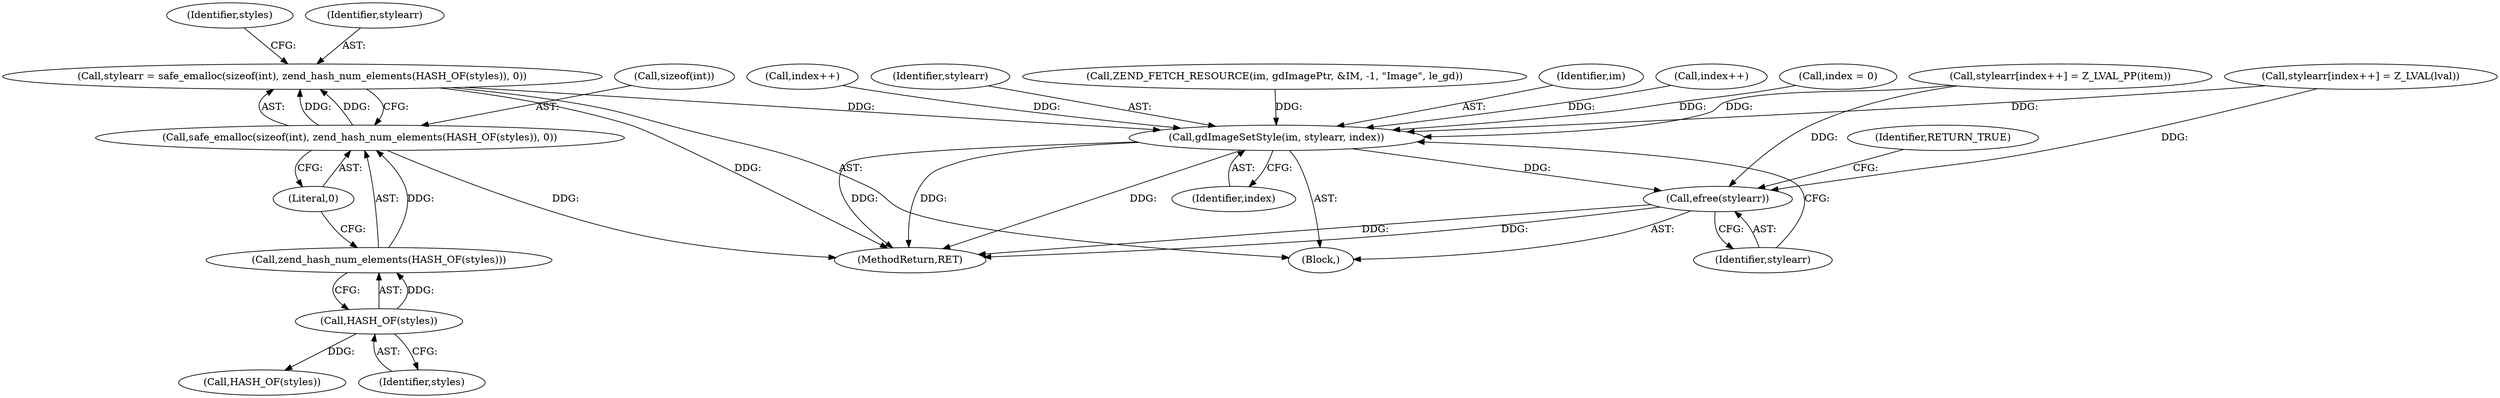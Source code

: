 digraph "0_php-src_2938329ce19cb8c4197dec146c3ec887c6f61d01@API" {
"1000121" [label="(Call,stylearr = safe_emalloc(sizeof(int), zend_hash_num_elements(HASH_OF(styles)), 0))"];
"1000123" [label="(Call,safe_emalloc(sizeof(int), zend_hash_num_elements(HASH_OF(styles)), 0))"];
"1000126" [label="(Call,zend_hash_num_elements(HASH_OF(styles)))"];
"1000127" [label="(Call,HASH_OF(styles))"];
"1000194" [label="(Call,gdImageSetStyle(im, stylearr, index))"];
"1000198" [label="(Call,efree(stylearr))"];
"1000121" [label="(Call,stylearr = safe_emalloc(sizeof(int), zend_hash_num_elements(HASH_OF(styles)), 0))"];
"1000200" [label="(Identifier,RETURN_TRUE)"];
"1000190" [label="(Call,index++)"];
"1000199" [label="(Identifier,stylearr)"];
"1000197" [label="(Identifier,index)"];
"1000196" [label="(Identifier,stylearr)"];
"1000112" [label="(Call,ZEND_FETCH_RESOURCE(im, gdImagePtr, &IM, -1, \"Image\", le_gd))"];
"1000132" [label="(Identifier,styles)"];
"1000198" [label="(Call,efree(stylearr))"];
"1000195" [label="(Identifier,im)"];
"1000123" [label="(Call,safe_emalloc(sizeof(int), zend_hash_num_elements(HASH_OF(styles)), 0))"];
"1000131" [label="(Call,HASH_OF(styles))"];
"1000124" [label="(Call,sizeof(int))"];
"1000129" [label="(Literal,0)"];
"1000201" [label="(MethodReturn,RET)"];
"1000128" [label="(Identifier,styles)"];
"1000178" [label="(Call,stylearr[index++] = Z_LVAL(lval))"];
"1000127" [label="(Call,HASH_OF(styles))"];
"1000181" [label="(Call,index++)"];
"1000136" [label="(Call,index = 0)"];
"1000126" [label="(Call,zend_hash_num_elements(HASH_OF(styles)))"];
"1000103" [label="(Block,)"];
"1000187" [label="(Call,stylearr[index++] = Z_LVAL_PP(item))"];
"1000122" [label="(Identifier,stylearr)"];
"1000194" [label="(Call,gdImageSetStyle(im, stylearr, index))"];
"1000121" -> "1000103"  [label="AST: "];
"1000121" -> "1000123"  [label="CFG: "];
"1000122" -> "1000121"  [label="AST: "];
"1000123" -> "1000121"  [label="AST: "];
"1000132" -> "1000121"  [label="CFG: "];
"1000121" -> "1000201"  [label="DDG: "];
"1000123" -> "1000121"  [label="DDG: "];
"1000123" -> "1000121"  [label="DDG: "];
"1000121" -> "1000194"  [label="DDG: "];
"1000123" -> "1000129"  [label="CFG: "];
"1000124" -> "1000123"  [label="AST: "];
"1000126" -> "1000123"  [label="AST: "];
"1000129" -> "1000123"  [label="AST: "];
"1000123" -> "1000201"  [label="DDG: "];
"1000126" -> "1000123"  [label="DDG: "];
"1000126" -> "1000127"  [label="CFG: "];
"1000127" -> "1000126"  [label="AST: "];
"1000129" -> "1000126"  [label="CFG: "];
"1000127" -> "1000126"  [label="DDG: "];
"1000127" -> "1000128"  [label="CFG: "];
"1000128" -> "1000127"  [label="AST: "];
"1000127" -> "1000131"  [label="DDG: "];
"1000194" -> "1000103"  [label="AST: "];
"1000194" -> "1000197"  [label="CFG: "];
"1000195" -> "1000194"  [label="AST: "];
"1000196" -> "1000194"  [label="AST: "];
"1000197" -> "1000194"  [label="AST: "];
"1000199" -> "1000194"  [label="CFG: "];
"1000194" -> "1000201"  [label="DDG: "];
"1000194" -> "1000201"  [label="DDG: "];
"1000194" -> "1000201"  [label="DDG: "];
"1000112" -> "1000194"  [label="DDG: "];
"1000187" -> "1000194"  [label="DDG: "];
"1000178" -> "1000194"  [label="DDG: "];
"1000181" -> "1000194"  [label="DDG: "];
"1000190" -> "1000194"  [label="DDG: "];
"1000136" -> "1000194"  [label="DDG: "];
"1000194" -> "1000198"  [label="DDG: "];
"1000198" -> "1000103"  [label="AST: "];
"1000198" -> "1000199"  [label="CFG: "];
"1000199" -> "1000198"  [label="AST: "];
"1000200" -> "1000198"  [label="CFG: "];
"1000198" -> "1000201"  [label="DDG: "];
"1000198" -> "1000201"  [label="DDG: "];
"1000187" -> "1000198"  [label="DDG: "];
"1000178" -> "1000198"  [label="DDG: "];
}
